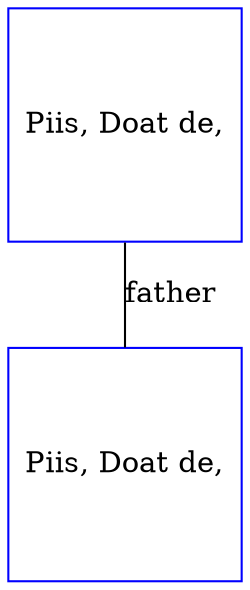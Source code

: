 digraph D {
    edge [dir=none];    node [shape=box];    "009702"   [label="Piis, Doat de,", shape=box, regular=1, color="blue"] ;
"009703"   [label="Piis, Doat de,", shape=box, regular=1, color="blue"] ;
009703->009702 [label="father",arrowsize=0.0]; 
}